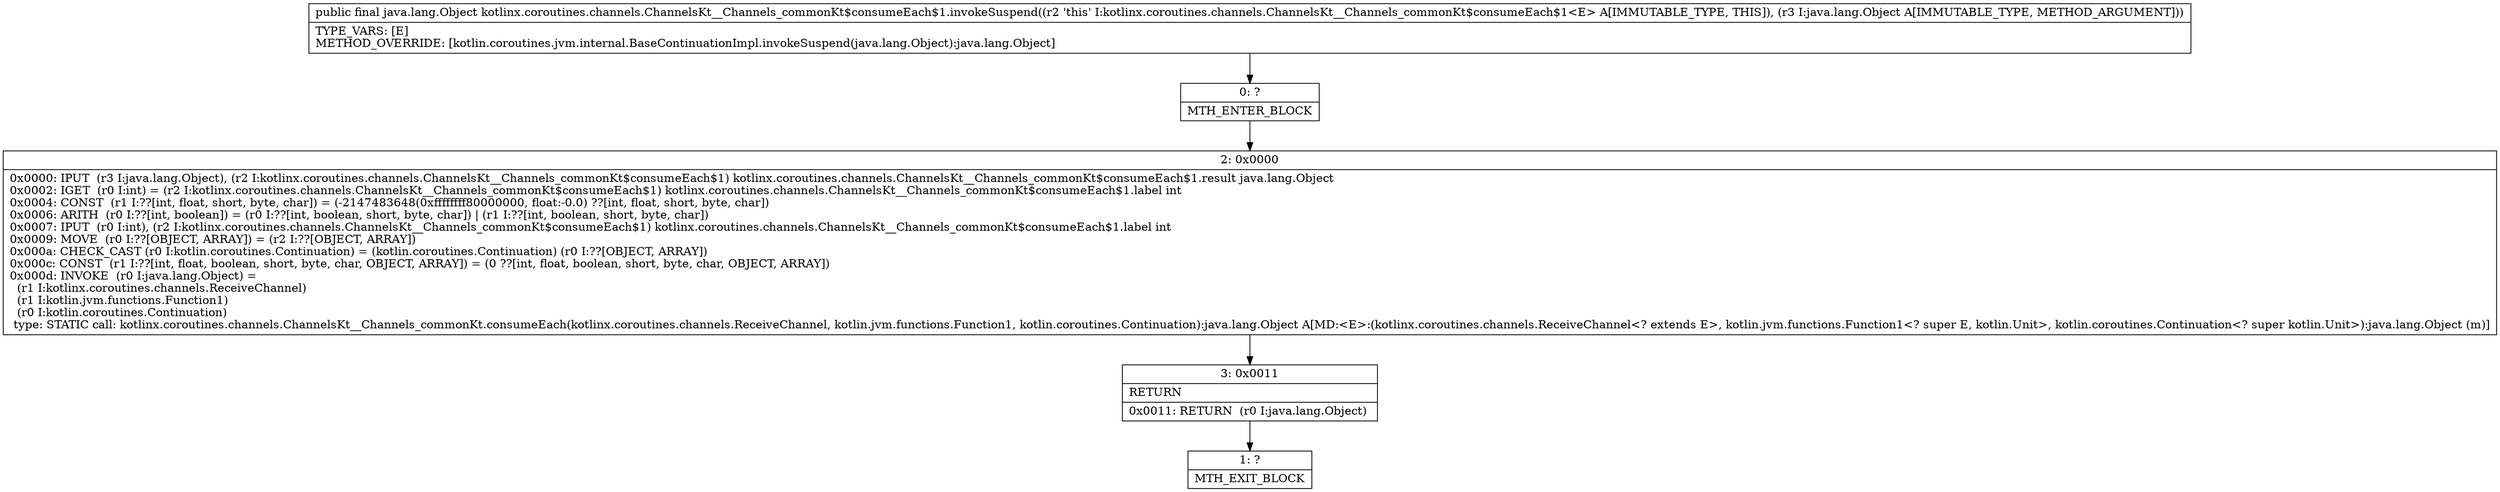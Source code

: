 digraph "CFG forkotlinx.coroutines.channels.ChannelsKt__Channels_commonKt$consumeEach$1.invokeSuspend(Ljava\/lang\/Object;)Ljava\/lang\/Object;" {
Node_0 [shape=record,label="{0\:\ ?|MTH_ENTER_BLOCK\l}"];
Node_2 [shape=record,label="{2\:\ 0x0000|0x0000: IPUT  (r3 I:java.lang.Object), (r2 I:kotlinx.coroutines.channels.ChannelsKt__Channels_commonKt$consumeEach$1) kotlinx.coroutines.channels.ChannelsKt__Channels_commonKt$consumeEach$1.result java.lang.Object \l0x0002: IGET  (r0 I:int) = (r2 I:kotlinx.coroutines.channels.ChannelsKt__Channels_commonKt$consumeEach$1) kotlinx.coroutines.channels.ChannelsKt__Channels_commonKt$consumeEach$1.label int \l0x0004: CONST  (r1 I:??[int, float, short, byte, char]) = (\-2147483648(0xffffffff80000000, float:\-0.0) ??[int, float, short, byte, char]) \l0x0006: ARITH  (r0 I:??[int, boolean]) = (r0 I:??[int, boolean, short, byte, char]) \| (r1 I:??[int, boolean, short, byte, char]) \l0x0007: IPUT  (r0 I:int), (r2 I:kotlinx.coroutines.channels.ChannelsKt__Channels_commonKt$consumeEach$1) kotlinx.coroutines.channels.ChannelsKt__Channels_commonKt$consumeEach$1.label int \l0x0009: MOVE  (r0 I:??[OBJECT, ARRAY]) = (r2 I:??[OBJECT, ARRAY]) \l0x000a: CHECK_CAST (r0 I:kotlin.coroutines.Continuation) = (kotlin.coroutines.Continuation) (r0 I:??[OBJECT, ARRAY]) \l0x000c: CONST  (r1 I:??[int, float, boolean, short, byte, char, OBJECT, ARRAY]) = (0 ??[int, float, boolean, short, byte, char, OBJECT, ARRAY]) \l0x000d: INVOKE  (r0 I:java.lang.Object) = \l  (r1 I:kotlinx.coroutines.channels.ReceiveChannel)\l  (r1 I:kotlin.jvm.functions.Function1)\l  (r0 I:kotlin.coroutines.Continuation)\l type: STATIC call: kotlinx.coroutines.channels.ChannelsKt__Channels_commonKt.consumeEach(kotlinx.coroutines.channels.ReceiveChannel, kotlin.jvm.functions.Function1, kotlin.coroutines.Continuation):java.lang.Object A[MD:\<E\>:(kotlinx.coroutines.channels.ReceiveChannel\<? extends E\>, kotlin.jvm.functions.Function1\<? super E, kotlin.Unit\>, kotlin.coroutines.Continuation\<? super kotlin.Unit\>):java.lang.Object (m)]\l}"];
Node_3 [shape=record,label="{3\:\ 0x0011|RETURN\l|0x0011: RETURN  (r0 I:java.lang.Object) \l}"];
Node_1 [shape=record,label="{1\:\ ?|MTH_EXIT_BLOCK\l}"];
MethodNode[shape=record,label="{public final java.lang.Object kotlinx.coroutines.channels.ChannelsKt__Channels_commonKt$consumeEach$1.invokeSuspend((r2 'this' I:kotlinx.coroutines.channels.ChannelsKt__Channels_commonKt$consumeEach$1\<E\> A[IMMUTABLE_TYPE, THIS]), (r3 I:java.lang.Object A[IMMUTABLE_TYPE, METHOD_ARGUMENT]))  | TYPE_VARS: [E]\lMETHOD_OVERRIDE: [kotlin.coroutines.jvm.internal.BaseContinuationImpl.invokeSuspend(java.lang.Object):java.lang.Object]\l}"];
MethodNode -> Node_0;Node_0 -> Node_2;
Node_2 -> Node_3;
Node_3 -> Node_1;
}

